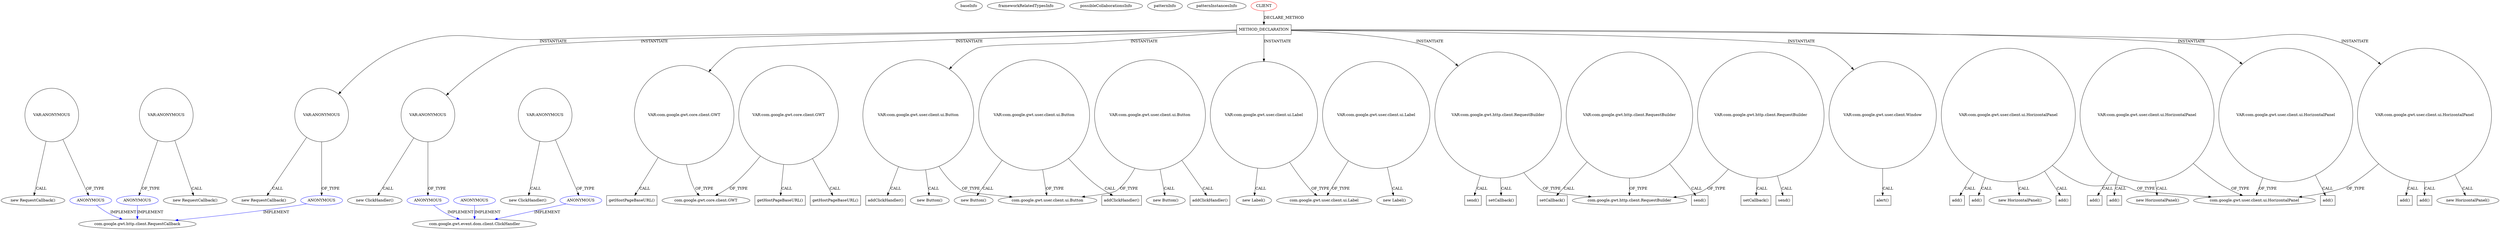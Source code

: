 digraph {
baseInfo[graphId=299,category="pattern",isAnonymous=false,possibleRelation=false]
frameworkRelatedTypesInfo[]
possibleCollaborationsInfo[]
patternInfo[frequency=2.0,patternRootClient=0]
patternInstancesInfo[0="12010994-GLI-TP1~/12010994-GLI-TP1/GLI-TP1-master/src/main/java/fr/istic/m2gl/gli/client/gli.java~gli~1",1="12010994-GLI-TP1~/12010994-GLI-TP1/GLI-TP1-master/src/main/java/fr/istic/m2gl/gli/client/TableWidget.java~TableWidget~8"]
62[label="com.google.gwt.http.client.RequestCallback",vertexType="FRAMEWORK_INTERFACE_TYPE",isFrameworkType=false]
177[label="ANONYMOUS",vertexType="REFERENCE_ANONYMOUS_DECLARATION",isFrameworkType=false,color=blue]
311[label="ANONYMOUS",vertexType="REFERENCE_ANONYMOUS_DECLARATION",isFrameworkType=false,color=blue]
244[label="ANONYMOUS",vertexType="REFERENCE_ANONYMOUS_DECLARATION",isFrameworkType=false,color=blue]
243[label="VAR:ANONYMOUS",vertexType="VARIABLE_EXPRESION",isFrameworkType=false,shape=circle]
242[label="new RequestCallback()",vertexType="CONSTRUCTOR_CALL",isFrameworkType=false]
176[label="VAR:ANONYMOUS",vertexType="VARIABLE_EXPRESION",isFrameworkType=false,shape=circle]
175[label="new RequestCallback()",vertexType="CONSTRUCTOR_CALL",isFrameworkType=false]
310[label="VAR:ANONYMOUS",vertexType="VARIABLE_EXPRESION",isFrameworkType=false,shape=circle]
309[label="new RequestCallback()",vertexType="CONSTRUCTOR_CALL",isFrameworkType=false]
190[label="METHOD_DECLARATION",vertexType="CLIENT_METHOD_DECLARATION",isFrameworkType=false,shape=box]
0[label="CLIENT",vertexType="ROOT_CLIENT_CLASS_DECLARATION",isFrameworkType=false,color=red]
219[label="VAR:ANONYMOUS",vertexType="VARIABLE_EXPRESION",isFrameworkType=false,shape=circle]
220[label="ANONYMOUS",vertexType="REFERENCE_ANONYMOUS_DECLARATION",isFrameworkType=false,color=blue]
152[label="com.google.gwt.event.dom.client.ClickHandler",vertexType="FRAMEWORK_INTERFACE_TYPE",isFrameworkType=false]
297[label="ANONYMOUS",vertexType="REFERENCE_ANONYMOUS_DECLARATION",isFrameworkType=false,color=blue]
230[label="ANONYMOUS",vertexType="REFERENCE_ANONYMOUS_DECLARATION",isFrameworkType=false,color=blue]
296[label="VAR:ANONYMOUS",vertexType="VARIABLE_EXPRESION",isFrameworkType=false,shape=circle]
235[label="VAR:com.google.gwt.core.client.GWT",vertexType="VARIABLE_EXPRESION",isFrameworkType=false,shape=circle]
236[label="getHostPageBaseURL()",vertexType="INSIDE_CALL",isFrameworkType=false,shape=box]
196[label="VAR:com.google.gwt.user.client.ui.Button",vertexType="VARIABLE_EXPRESION",isFrameworkType=false,shape=circle]
217[label="addClickHandler()",vertexType="INSIDE_CALL",isFrameworkType=false,shape=box]
218[label="new ClickHandler()",vertexType="CONSTRUCTOR_CALL",isFrameworkType=false]
295[label="new ClickHandler()",vertexType="CONSTRUCTOR_CALL",isFrameworkType=false]
56[label="com.google.gwt.core.client.GWT",vertexType="FRAMEWORK_CLASS_TYPE",isFrameworkType=false]
54[label="VAR:com.google.gwt.core.client.GWT",vertexType="VARIABLE_EXPRESION",isFrameworkType=false,shape=circle]
55[label="getHostPageBaseURL()",vertexType="INSIDE_CALL",isFrameworkType=false,shape=box]
86[label="getHostPageBaseURL()",vertexType="INSIDE_CALL",isFrameworkType=false,shape=box]
195[label="new Button()",vertexType="CONSTRUCTOR_CALL",isFrameworkType=false]
205[label="VAR:com.google.gwt.user.client.ui.Label",vertexType="VARIABLE_EXPRESION",isFrameworkType=false,shape=circle]
204[label="new Label()",vertexType="CONSTRUCTOR_CALL",isFrameworkType=false]
70[label="com.google.gwt.user.client.ui.Label",vertexType="FRAMEWORK_CLASS_TYPE",isFrameworkType=false]
101[label="VAR:com.google.gwt.user.client.ui.Label",vertexType="VARIABLE_EXPRESION",isFrameworkType=false,shape=circle]
100[label="new Label()",vertexType="CONSTRUCTOR_CALL",isFrameworkType=false]
128[label="com.google.gwt.user.client.ui.Button",vertexType="FRAMEWORK_CLASS_TYPE",isFrameworkType=false]
263[label="VAR:com.google.gwt.user.client.ui.Button",vertexType="VARIABLE_EXPRESION",isFrameworkType=false,shape=circle]
284[label="addClickHandler()",vertexType="INSIDE_CALL",isFrameworkType=false,shape=box]
266[label="VAR:com.google.gwt.user.client.ui.Button",vertexType="VARIABLE_EXPRESION",isFrameworkType=false,shape=circle]
294[label="addClickHandler()",vertexType="INSIDE_CALL",isFrameworkType=false,shape=box]
262[label="new Button()",vertexType="CONSTRUCTOR_CALL",isFrameworkType=false]
265[label="new Button()",vertexType="CONSTRUCTOR_CALL",isFrameworkType=false]
233[label="VAR:com.google.gwt.http.client.RequestBuilder",vertexType="VARIABLE_EXPRESION",isFrameworkType=false,shape=circle]
250[label="send()",vertexType="INSIDE_CALL",isFrameworkType=false,shape=box]
241[label="setCallback()",vertexType="INSIDE_CALL",isFrameworkType=false,shape=box]
53[label="com.google.gwt.http.client.RequestBuilder",vertexType="FRAMEWORK_CLASS_TYPE",isFrameworkType=false]
83[label="VAR:com.google.gwt.http.client.RequestBuilder",vertexType="VARIABLE_EXPRESION",isFrameworkType=false,shape=circle]
110[label="send()",vertexType="INSIDE_CALL",isFrameworkType=false,shape=box]
88[label="setCallback()",vertexType="INSIDE_CALL",isFrameworkType=false,shape=box]
52[label="VAR:com.google.gwt.http.client.RequestBuilder",vertexType="VARIABLE_EXPRESION",isFrameworkType=false,shape=circle]
75[label="send()",vertexType="INSIDE_CALL",isFrameworkType=false,shape=box]
58[label="setCallback()",vertexType="INSIDE_CALL",isFrameworkType=false,shape=box]
246[label="VAR:com.google.gwt.user.client.Window",vertexType="VARIABLE_EXPRESION",isFrameworkType=false,shape=circle]
247[label="alert()",vertexType="INSIDE_CALL",isFrameworkType=false,shape=box]
202[label="VAR:com.google.gwt.user.client.ui.HorizontalPanel",vertexType="VARIABLE_EXPRESION",isFrameworkType=false,shape=circle]
97[label="com.google.gwt.user.client.ui.HorizontalPanel",vertexType="FRAMEWORK_CLASS_TYPE",isFrameworkType=false]
213[label="add()",vertexType="INSIDE_CALL",isFrameworkType=false,shape=box]
211[label="add()",vertexType="INSIDE_CALL",isFrameworkType=false,shape=box]
201[label="new HorizontalPanel()",vertexType="CONSTRUCTOR_CALL",isFrameworkType=false]
269[label="VAR:com.google.gwt.user.client.ui.HorizontalPanel",vertexType="VARIABLE_EXPRESION",isFrameworkType=false,shape=circle]
268[label="new HorizontalPanel()",vertexType="CONSTRUCTOR_CALL",isFrameworkType=false]
282[label="add()",vertexType="INSIDE_CALL",isFrameworkType=false,shape=box]
278[label="add()",vertexType="INSIDE_CALL",isFrameworkType=false,shape=box]
280[label="add()",vertexType="INSIDE_CALL",isFrameworkType=false,shape=box]
96[label="VAR:com.google.gwt.user.client.ui.HorizontalPanel",vertexType="VARIABLE_EXPRESION",isFrameworkType=false,shape=circle]
95[label="new HorizontalPanel()",vertexType="CONSTRUCTOR_CALL",isFrameworkType=false]
104[label="add()",vertexType="INSIDE_CALL",isFrameworkType=false,shape=box]
99[label="add()",vertexType="INSIDE_CALL",isFrameworkType=false,shape=box]
193[label="VAR:com.google.gwt.user.client.ui.HorizontalPanel",vertexType="VARIABLE_EXPRESION",isFrameworkType=false,shape=circle]
223[label="add()",vertexType="INSIDE_CALL",isFrameworkType=false,shape=box]
269->268[label="CALL"]
230->152[label="IMPLEMENT",color=blue]
235->236[label="CALL"]
190->233[label="INSTANTIATE"]
202->97[label="OF_TYPE"]
190->243[label="INSTANTIATE"]
83->88[label="CALL"]
190->193[label="INSTANTIATE"]
193->223[label="CALL"]
176->177[label="OF_TYPE"]
190->202[label="INSTANTIATE"]
202->201[label="CALL"]
190->246[label="INSTANTIATE"]
220->152[label="IMPLEMENT",color=blue]
233->53[label="OF_TYPE"]
54->86[label="CALL"]
263->284[label="CALL"]
193->97[label="OF_TYPE"]
96->95[label="CALL"]
196->217[label="CALL"]
52->75[label="CALL"]
269->282[label="CALL"]
52->53[label="OF_TYPE"]
266->265[label="CALL"]
190->219[label="INSTANTIATE"]
310->311[label="OF_TYPE"]
219->220[label="OF_TYPE"]
296->297[label="OF_TYPE"]
269->278[label="CALL"]
96->104[label="CALL"]
244->62[label="IMPLEMENT",color=blue]
0->190[label="DECLARE_METHOD"]
269->280[label="CALL"]
205->204[label="CALL"]
310->309[label="CALL"]
101->70[label="OF_TYPE"]
176->175[label="CALL"]
196->128[label="OF_TYPE"]
233->241[label="CALL"]
202->213[label="CALL"]
219->218[label="CALL"]
96->99[label="CALL"]
96->97[label="OF_TYPE"]
266->294[label="CALL"]
266->128[label="OF_TYPE"]
83->110[label="CALL"]
269->97[label="OF_TYPE"]
190->205[label="INSTANTIATE"]
246->247[label="CALL"]
243->242[label="CALL"]
83->53[label="OF_TYPE"]
177->62[label="IMPLEMENT",color=blue]
202->211[label="CALL"]
243->244[label="OF_TYPE"]
296->295[label="CALL"]
263->128[label="OF_TYPE"]
190->235[label="INSTANTIATE"]
52->58[label="CALL"]
263->262[label="CALL"]
311->62[label="IMPLEMENT",color=blue]
205->70[label="OF_TYPE"]
233->250[label="CALL"]
54->56[label="OF_TYPE"]
101->100[label="CALL"]
297->152[label="IMPLEMENT",color=blue]
54->55[label="CALL"]
190->196[label="INSTANTIATE"]
235->56[label="OF_TYPE"]
196->195[label="CALL"]
}
